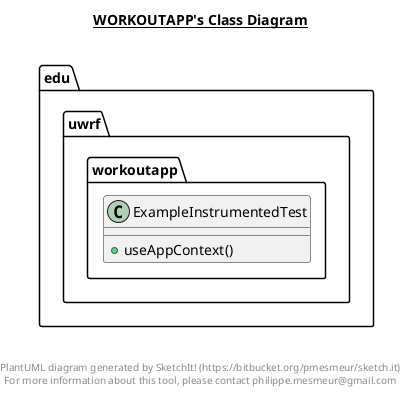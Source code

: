 @startuml

title __WORKOUTAPP's Class Diagram__\n

  package edu.uwrf.workoutapp {
    class ExampleInstrumentedTest {
        + useAppContext()
    }
  }
  



right footer


PlantUML diagram generated by SketchIt! (https://bitbucket.org/pmesmeur/sketch.it)
For more information about this tool, please contact philippe.mesmeur@gmail.com
endfooter

@enduml
